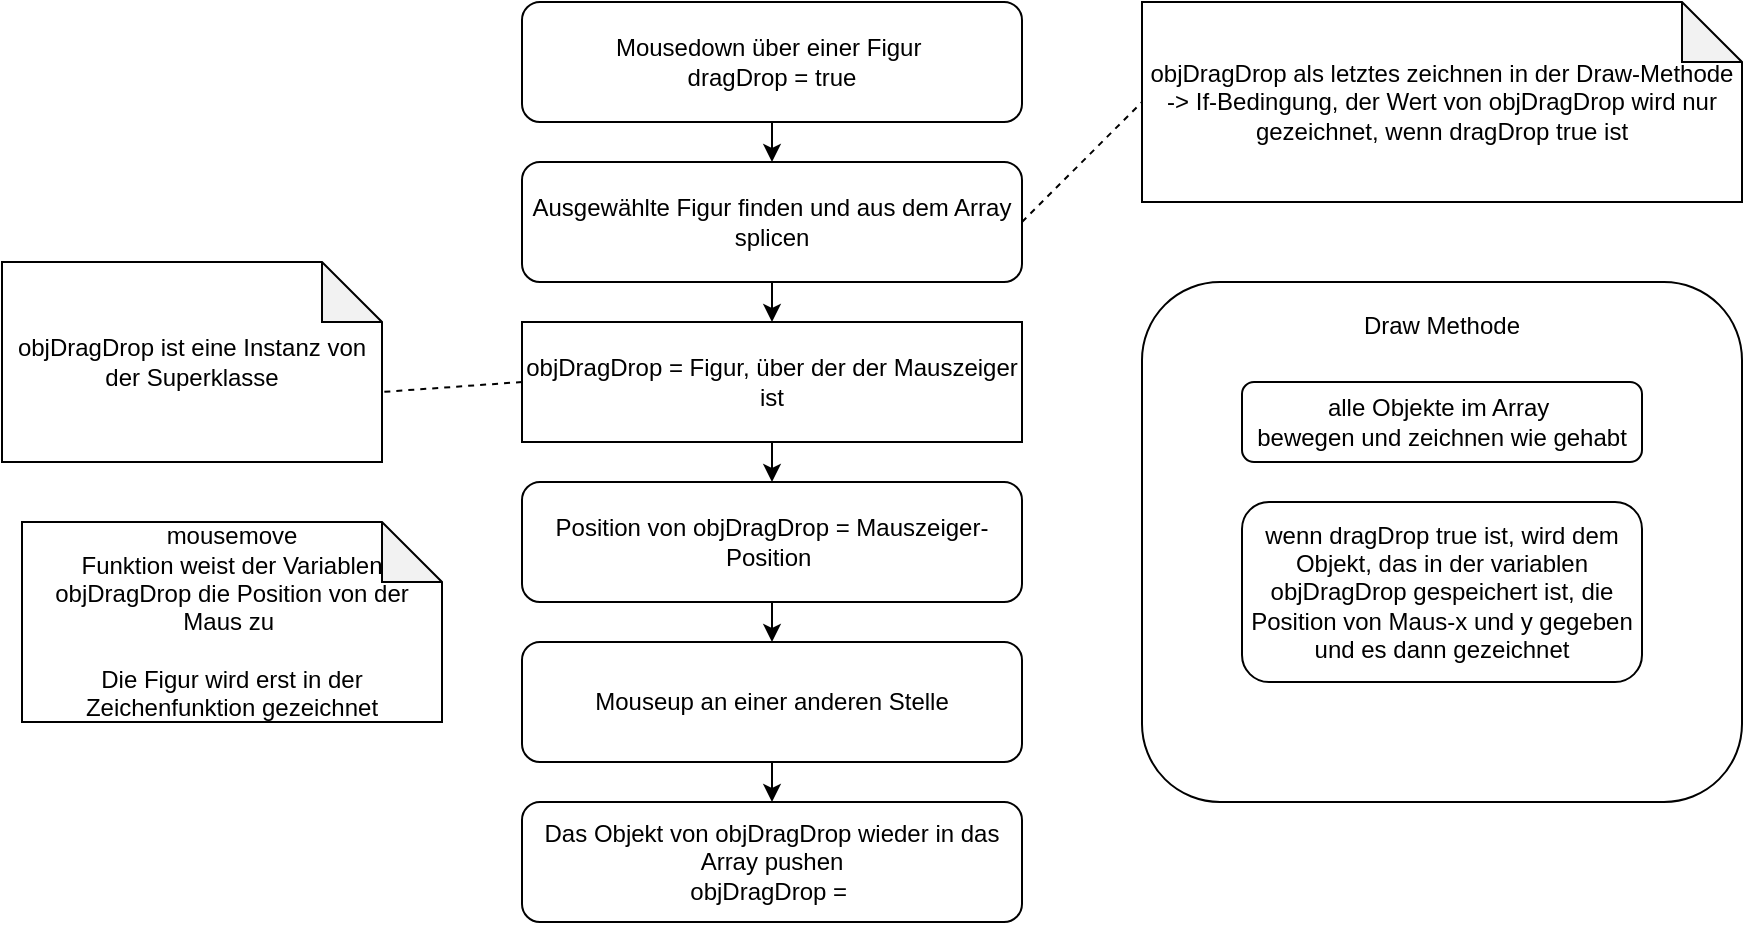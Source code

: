 <mxfile version="13.5.1" type="device"><diagram id="mmhd2EjpDp8uP6za_R5u" name="Page-1"><mxGraphModel dx="1024" dy="592" grid="1" gridSize="10" guides="1" tooltips="1" connect="1" arrows="1" fold="1" page="1" pageScale="1" pageWidth="1169" pageHeight="827" math="0" shadow="0"><root><mxCell id="0"/><mxCell id="1" parent="0"/><mxCell id="aE6jXoNJe6QYJ6SajA7x-1" value="Mousedown über einer Figur&amp;nbsp;&lt;br&gt;dragDrop = true" style="rounded=1;whiteSpace=wrap;html=1;" parent="1" vertex="1"><mxGeometry x="390" y="130" width="250" height="60" as="geometry"/></mxCell><mxCell id="aE6jXoNJe6QYJ6SajA7x-2" value="objDragDrop = Figur, über der der Mauszeiger ist" style="rounded=0;whiteSpace=wrap;html=1;" parent="1" vertex="1"><mxGeometry x="390" y="290" width="250" height="60" as="geometry"/></mxCell><mxCell id="aE6jXoNJe6QYJ6SajA7x-3" value="Ausgewählte Figur finden und aus dem Array splicen" style="rounded=1;whiteSpace=wrap;html=1;" parent="1" vertex="1"><mxGeometry x="390" y="210" width="250" height="60" as="geometry"/></mxCell><mxCell id="aE6jXoNJe6QYJ6SajA7x-4" value="Position von objDragDrop = Mauszeiger-Position&amp;nbsp;" style="rounded=1;whiteSpace=wrap;html=1;" parent="1" vertex="1"><mxGeometry x="390" y="370" width="250" height="60" as="geometry"/></mxCell><mxCell id="aE6jXoNJe6QYJ6SajA7x-5" value="objDragDrop ist eine Instanz von der Superklasse" style="shape=note;whiteSpace=wrap;html=1;backgroundOutline=1;darkOpacity=0.05;" parent="1" vertex="1"><mxGeometry x="130" y="260" width="190" height="100" as="geometry"/></mxCell><mxCell id="aE6jXoNJe6QYJ6SajA7x-6" value="" style="endArrow=none;dashed=1;html=1;entryX=0;entryY=0;entryDx=190;entryDy=65;entryPerimeter=0;exitX=0;exitY=0.5;exitDx=0;exitDy=0;" parent="1" source="aE6jXoNJe6QYJ6SajA7x-2" target="aE6jXoNJe6QYJ6SajA7x-5" edge="1"><mxGeometry width="50" height="50" relative="1" as="geometry"><mxPoint x="180" y="430" as="sourcePoint"/><mxPoint x="230" y="380" as="targetPoint"/></mxGeometry></mxCell><mxCell id="aE6jXoNJe6QYJ6SajA7x-7" value="Mouseup an einer anderen Stelle" style="rounded=1;whiteSpace=wrap;html=1;" parent="1" vertex="1"><mxGeometry x="390" y="450" width="250" height="60" as="geometry"/></mxCell><mxCell id="aE6jXoNJe6QYJ6SajA7x-8" value="Das Objekt von objDragDrop wieder in das Array pushen&lt;br&gt;objDragDrop =&amp;nbsp;&lt;br&gt;" style="rounded=1;whiteSpace=wrap;html=1;" parent="1" vertex="1"><mxGeometry x="390" y="530" width="250" height="60" as="geometry"/></mxCell><mxCell id="aE6jXoNJe6QYJ6SajA7x-9" value="objDragDrop als letztes zeichnen in der Draw-Methode&lt;br&gt;-&amp;gt; If-Bedingung, der Wert von objDragDrop wird nur gezeichnet, wenn dragDrop true ist" style="shape=note;whiteSpace=wrap;html=1;backgroundOutline=1;darkOpacity=0.05;" parent="1" vertex="1"><mxGeometry x="700" y="130" width="300" height="100" as="geometry"/></mxCell><mxCell id="aE6jXoNJe6QYJ6SajA7x-10" value="" style="endArrow=classic;html=1;exitX=0.5;exitY=1;exitDx=0;exitDy=0;" parent="1" source="aE6jXoNJe6QYJ6SajA7x-1" target="aE6jXoNJe6QYJ6SajA7x-3" edge="1"><mxGeometry width="50" height="50" relative="1" as="geometry"><mxPoint x="690" y="460" as="sourcePoint"/><mxPoint x="740" y="410" as="targetPoint"/></mxGeometry></mxCell><mxCell id="aE6jXoNJe6QYJ6SajA7x-11" value="" style="endArrow=classic;html=1;exitX=0.5;exitY=1;exitDx=0;exitDy=0;" parent="1" source="aE6jXoNJe6QYJ6SajA7x-3" target="aE6jXoNJe6QYJ6SajA7x-2" edge="1"><mxGeometry width="50" height="50" relative="1" as="geometry"><mxPoint x="770" y="510" as="sourcePoint"/><mxPoint x="820" y="460" as="targetPoint"/></mxGeometry></mxCell><mxCell id="aE6jXoNJe6QYJ6SajA7x-12" value="" style="endArrow=classic;html=1;exitX=0.5;exitY=1;exitDx=0;exitDy=0;" parent="1" source="aE6jXoNJe6QYJ6SajA7x-2" target="aE6jXoNJe6QYJ6SajA7x-4" edge="1"><mxGeometry width="50" height="50" relative="1" as="geometry"><mxPoint x="700" y="430" as="sourcePoint"/><mxPoint x="750" y="380" as="targetPoint"/></mxGeometry></mxCell><mxCell id="aE6jXoNJe6QYJ6SajA7x-13" value="" style="endArrow=classic;html=1;exitX=0.5;exitY=1;exitDx=0;exitDy=0;" parent="1" source="aE6jXoNJe6QYJ6SajA7x-4" target="aE6jXoNJe6QYJ6SajA7x-7" edge="1"><mxGeometry width="50" height="50" relative="1" as="geometry"><mxPoint x="690" y="450" as="sourcePoint"/><mxPoint x="740" y="400" as="targetPoint"/></mxGeometry></mxCell><mxCell id="aE6jXoNJe6QYJ6SajA7x-14" value="" style="endArrow=classic;html=1;exitX=0.5;exitY=1;exitDx=0;exitDy=0;" parent="1" source="aE6jXoNJe6QYJ6SajA7x-7" target="aE6jXoNJe6QYJ6SajA7x-8" edge="1"><mxGeometry width="50" height="50" relative="1" as="geometry"><mxPoint x="740" y="570" as="sourcePoint"/><mxPoint x="790" y="520" as="targetPoint"/></mxGeometry></mxCell><mxCell id="aE6jXoNJe6QYJ6SajA7x-15" value="" style="endArrow=none;dashed=1;html=1;exitX=1;exitY=0.5;exitDx=0;exitDy=0;entryX=0;entryY=0.5;entryDx=0;entryDy=0;entryPerimeter=0;" parent="1" source="aE6jXoNJe6QYJ6SajA7x-3" target="aE6jXoNJe6QYJ6SajA7x-9" edge="1"><mxGeometry width="50" height="50" relative="1" as="geometry"><mxPoint x="700" y="380" as="sourcePoint"/><mxPoint x="750" y="330" as="targetPoint"/></mxGeometry></mxCell><mxCell id="aE6jXoNJe6QYJ6SajA7x-16" value="Draw Methode&lt;br&gt;&lt;br&gt;&lt;br&gt;&lt;br&gt;&lt;br&gt;&lt;br&gt;&lt;br&gt;&lt;br&gt;&lt;br&gt;&lt;br&gt;&lt;br&gt;&lt;br&gt;&lt;br&gt;&lt;br&gt;&lt;br&gt;&lt;br&gt;" style="rounded=1;whiteSpace=wrap;html=1;" parent="1" vertex="1"><mxGeometry x="700" y="270" width="300" height="260" as="geometry"/></mxCell><mxCell id="aE6jXoNJe6QYJ6SajA7x-17" value="alle Objekte im Array&amp;nbsp;&lt;br&gt;bewegen und zeichnen wie gehabt" style="rounded=1;whiteSpace=wrap;html=1;" parent="1" vertex="1"><mxGeometry x="750" y="320" width="200" height="40" as="geometry"/></mxCell><mxCell id="aE6jXoNJe6QYJ6SajA7x-18" value="wenn dragDrop true ist, wird dem Objekt, das in der variablen objDragDrop gespeichert ist, die Position von Maus-x und y gegeben und es dann gezeichnet" style="rounded=1;whiteSpace=wrap;html=1;" parent="1" vertex="1"><mxGeometry x="750" y="380" width="200" height="90" as="geometry"/></mxCell><mxCell id="ijbvAuhdHkp071Jdr2VU-1" value="mousemove&lt;br&gt;Funktion weist der Variablen objDragDrop die Position von der Maus zu&amp;nbsp;&lt;br&gt;&lt;br&gt;Die Figur wird erst in der Zeichenfunktion gezeichnet" style="shape=note;whiteSpace=wrap;html=1;backgroundOutline=1;darkOpacity=0.05;" vertex="1" parent="1"><mxGeometry x="140" y="390" width="210" height="100" as="geometry"/></mxCell></root></mxGraphModel></diagram></mxfile>